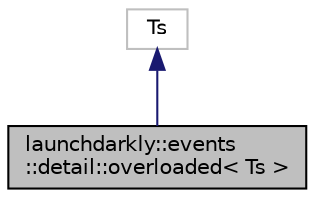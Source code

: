 digraph "launchdarkly::events::detail::overloaded&lt; Ts &gt;"
{
 // LATEX_PDF_SIZE
  edge [fontname="Helvetica",fontsize="10",labelfontname="Helvetica",labelfontsize="10"];
  node [fontname="Helvetica",fontsize="10",shape=record];
  Node1 [label="launchdarkly::events\l::detail::overloaded\< Ts \>",height=0.2,width=0.4,color="black", fillcolor="grey75", style="filled", fontcolor="black",tooltip=" "];
  Node2 -> Node1 [dir="back",color="midnightblue",fontsize="10",style="solid"];
  Node2 [label="Ts",height=0.2,width=0.4,color="grey75", fillcolor="white", style="filled",tooltip=" "];
}
